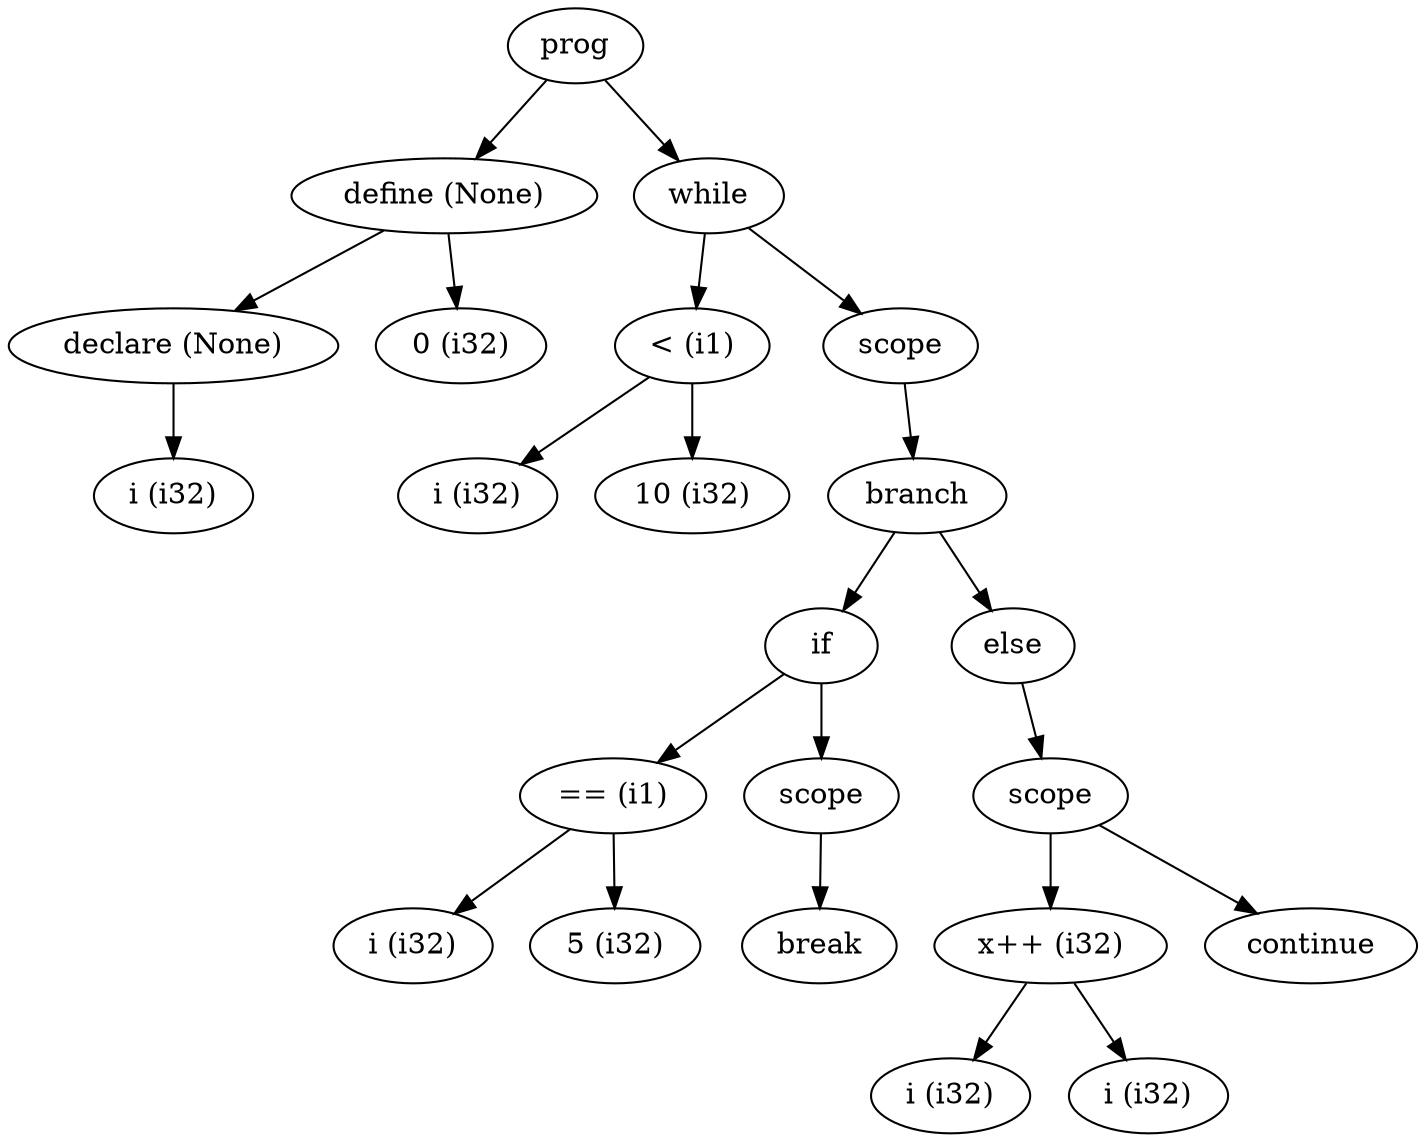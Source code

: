 digraph AST {
	node0[label="prog"]
	node1[label="define (None)"]
	node0->node1
	node2[label="declare (None)"]
	node1->node2
	node3[label="i (i32)"]
	node2->node3
	node4[label="0 (i32)"]
	node1->node4
	node5[label="while"]
	node0->node5
	node6[label="< (i1)"]
	node5->node6
	node7[label="i (i32)"]
	node6->node7
	node8[label="10 (i32)"]
	node6->node8
	node9[label="scope"]
	node5->node9
	node10[label="branch"]
	node9->node10
	node11[label="if"]
	node10->node11
	node12[label="== (i1)"]
	node11->node12
	node13[label="i (i32)"]
	node12->node13
	node14[label="5 (i32)"]
	node12->node14
	node15[label="scope"]
	node11->node15
	node16[label="break"]
	node15->node16
	node17[label="else"]
	node10->node17
	node18[label="scope"]
	node17->node18
	node19[label="x++ (i32)"]
	node18->node19
	node20[label="i (i32)"]
	node19->node20
	node21[label="i (i32)"]
	node19->node21
	node22[label="continue"]
	node18->node22
}